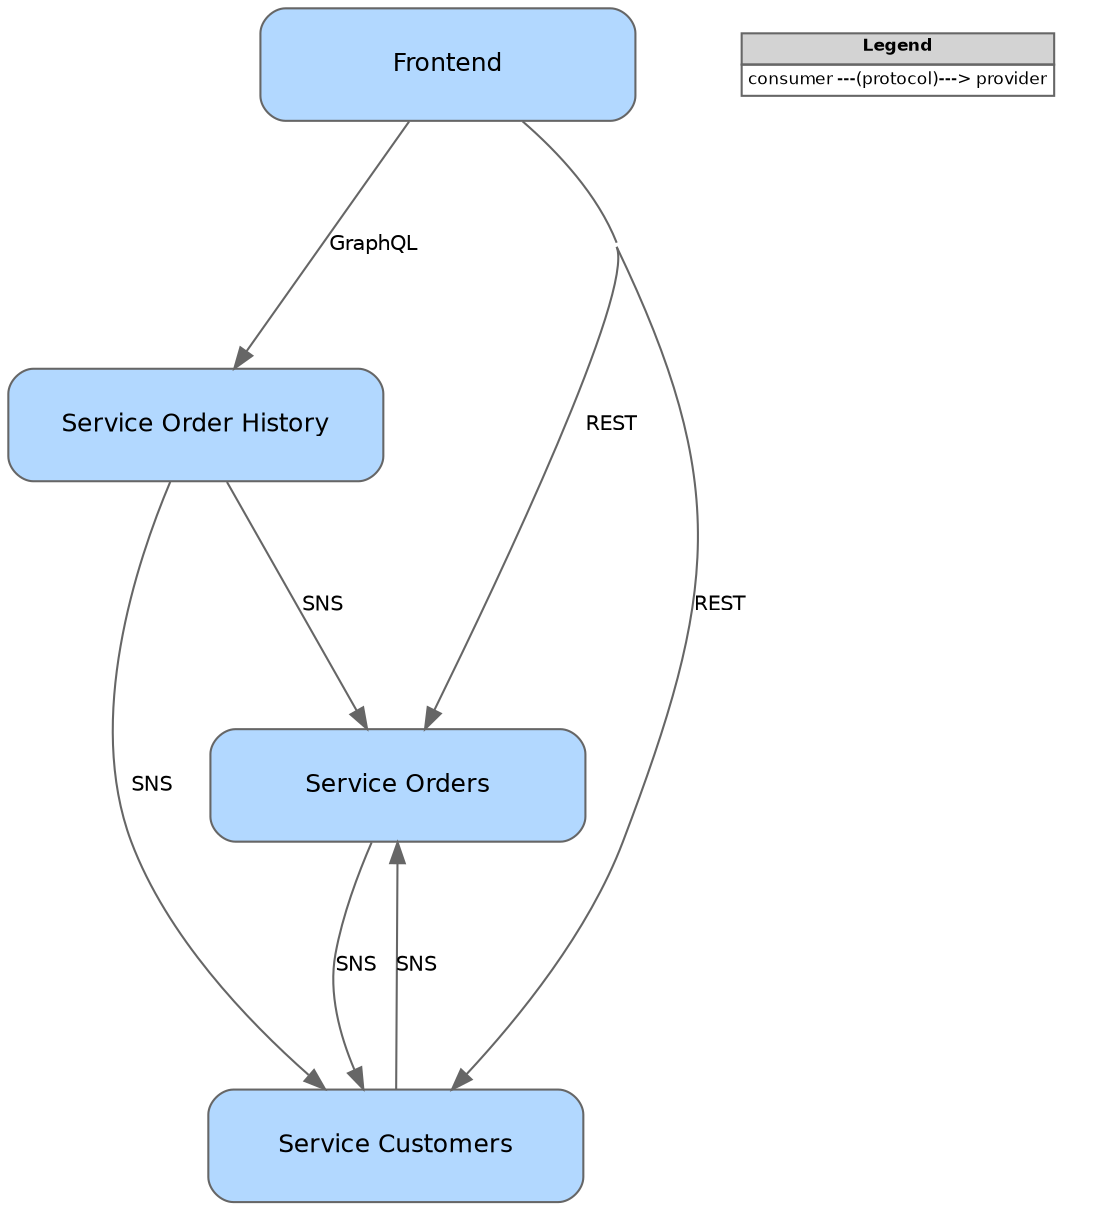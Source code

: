 digraph {
  ranksep=1.5;
  nodesep=0.5;
  ratio=auto;
  overlap=false;
  concentrate=true;
  splines=true;

  node [shape=box, style="rounded,filled", fontname="Helvetica", fontsize=12, width=2.5, height=0.75];

  node [fillcolor="#f0f0f0", color="#666666", fontcolor="#000000", fillcolor="#b2d8ff"];
  edge [fontname="Helvetica", fontsize=10, color="#666666"];

  "service-order-history" [label="Service Order History"];
  "service-orders" [label="Service Orders"];
  "service-customers" [label="Service Customers"];
  "frontend" [label="Frontend"];

  "service-order-history" -> "service-orders" [label="SNS"];
  "service-customers" -> "service-orders" [label="SNS"];
  "frontend" -> "service-orders" [label="REST"];
  "frontend" -> "service-order-history" [label="GraphQL"];
  "service-orders" -> "service-customers" [label="SNS"];
  "service-order-history" -> "service-customers" [label="SNS"];
  "frontend" -> "service-customers" [label="REST"];

  legend [shape=none, margin=0, fontsize=8, fillcolor="#ffffff" label=<
    <table border="0" cellborder="1" cellspacing="0">
      <tr>
        <td align="center" bgcolor="lightgray"><b>Legend</b></td>
      </tr>
      <tr>
        <td align="left">consumer ---(protocol)---&gt; provider</td>
      </tr>
    </table>
  >];
}